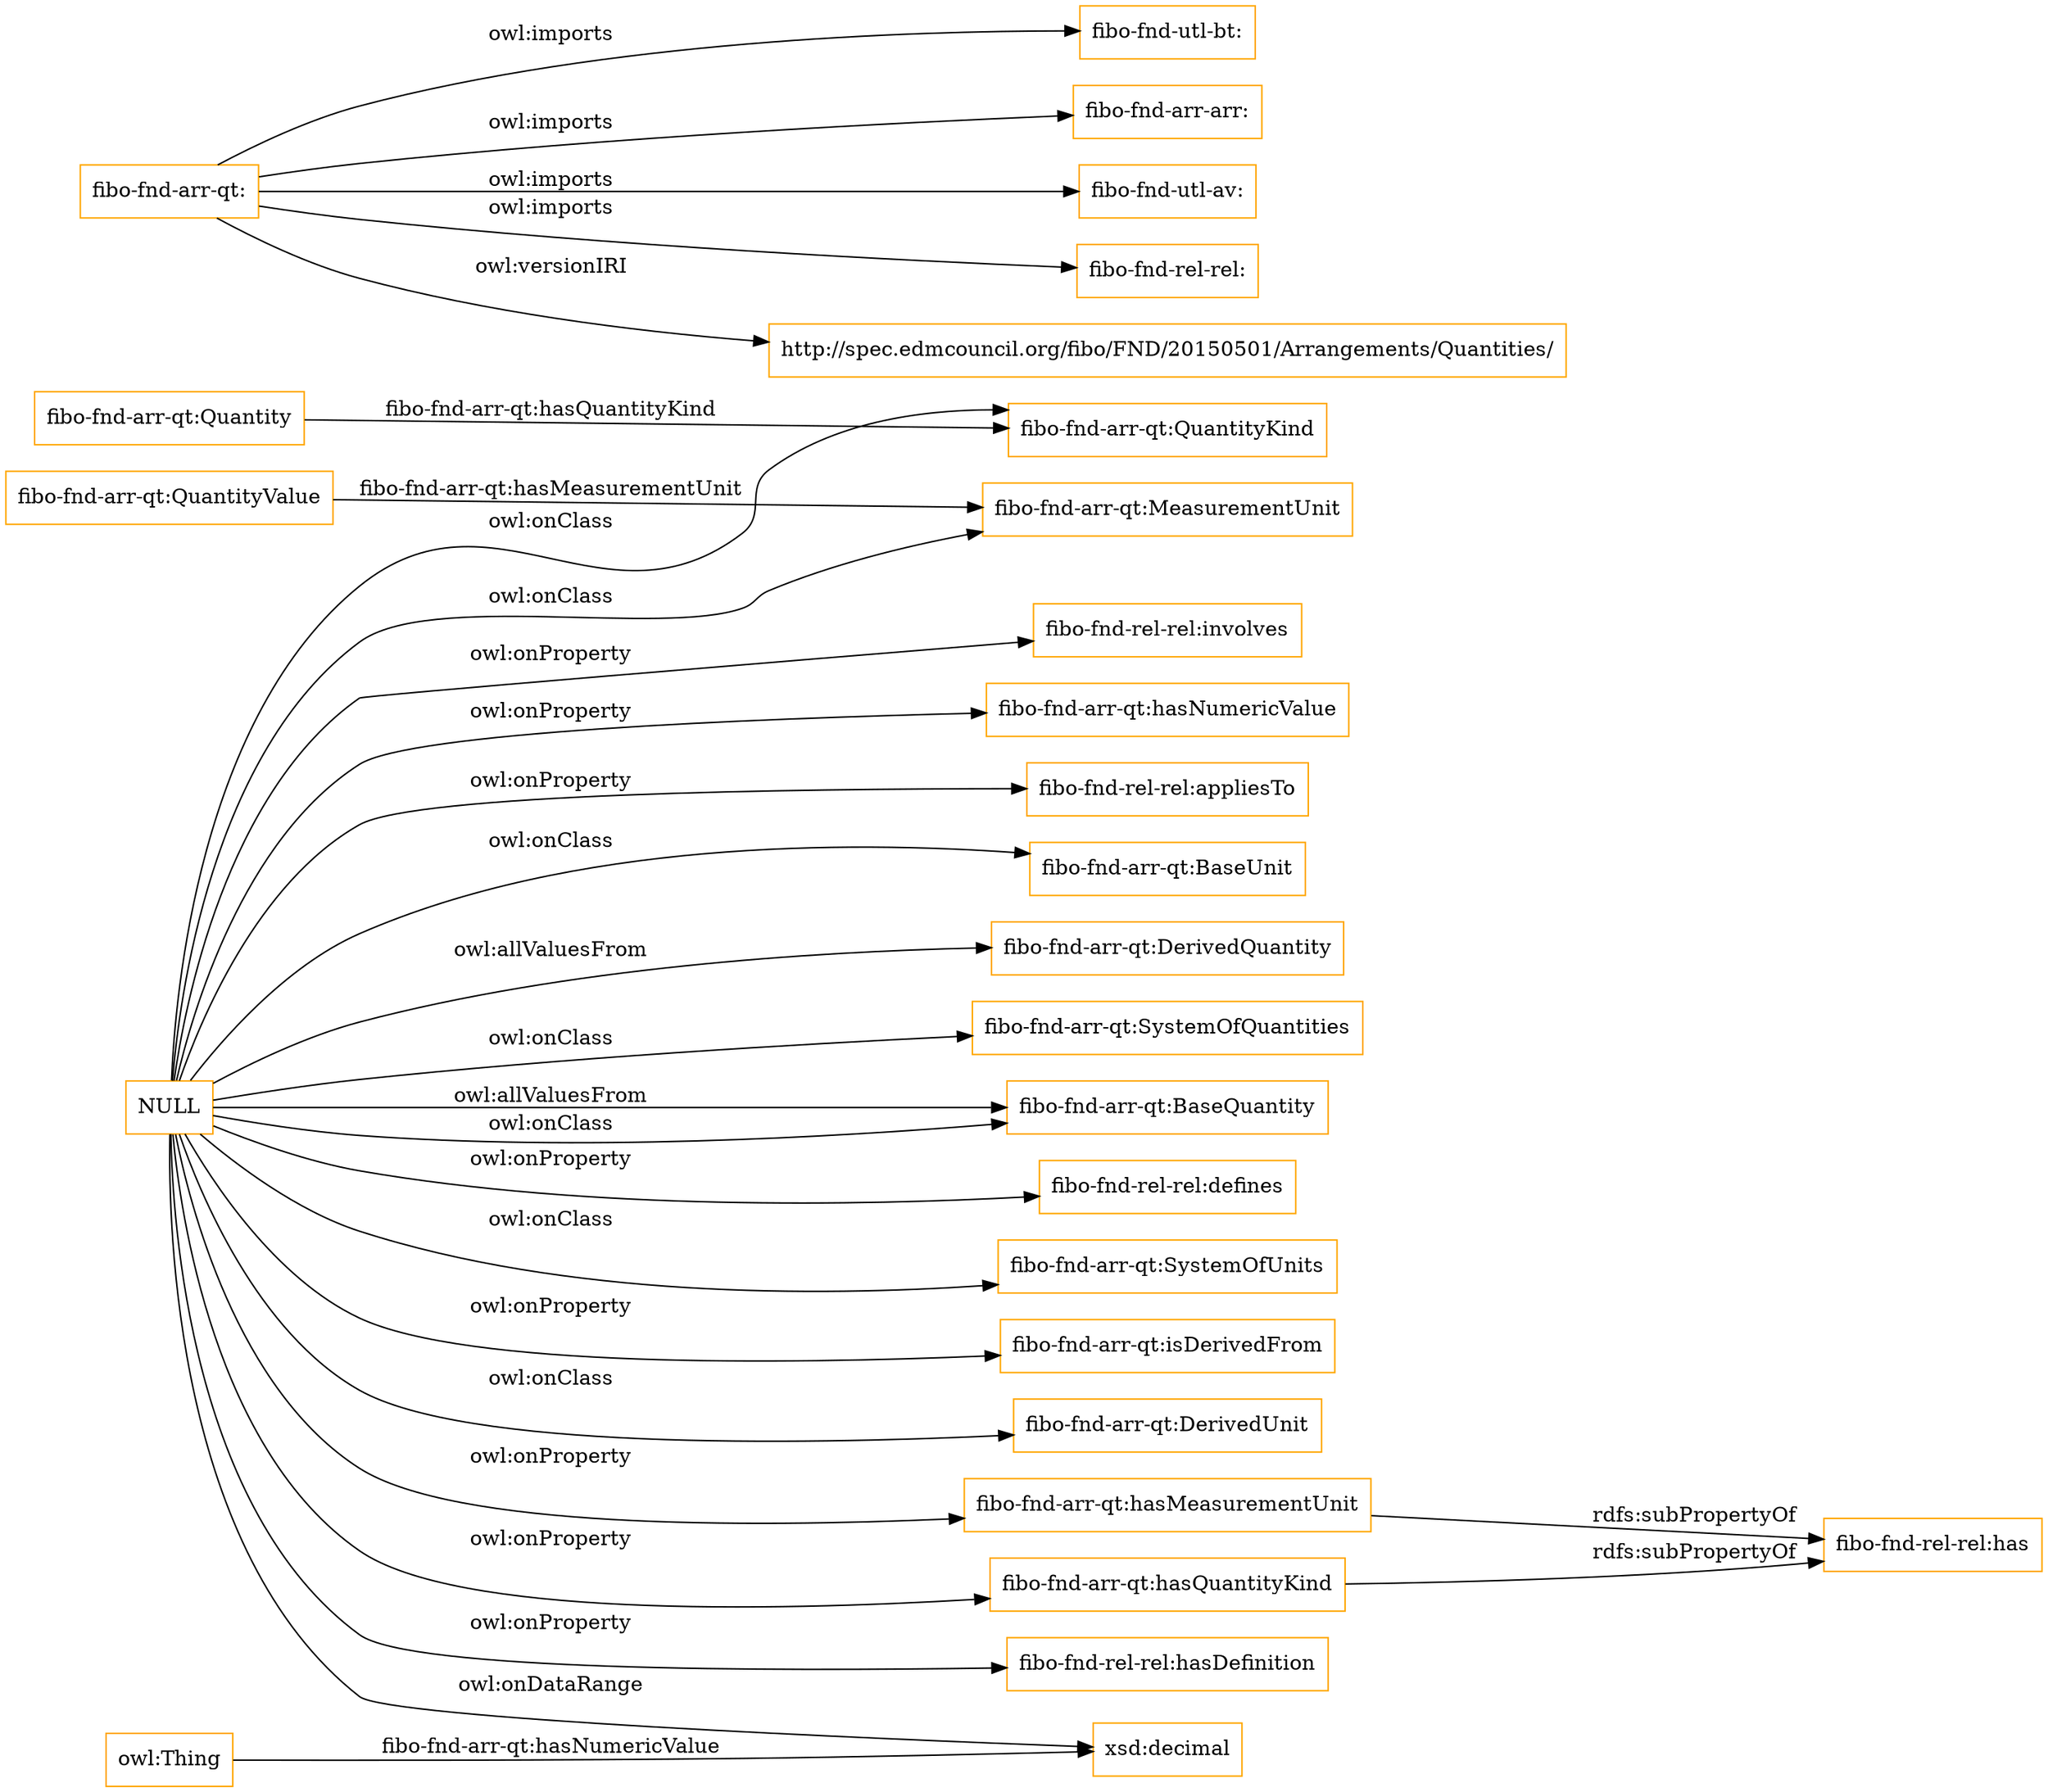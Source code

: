digraph ar2dtool_diagram { 
rankdir=LR;
size="1501"
node [shape = rectangle, color="orange"]; "fibo-fnd-arr-qt:BaseUnit" "fibo-fnd-arr-qt:DerivedQuantity" "fibo-fnd-arr-qt:Quantity" "fibo-fnd-arr-qt:SystemOfQuantities" "fibo-fnd-arr-qt:BaseQuantity" "fibo-fnd-arr-qt:QuantityKind" "fibo-fnd-arr-qt:SystemOfUnits" "fibo-fnd-arr-qt:MeasurementUnit" "fibo-fnd-arr-qt:DerivedUnit" "fibo-fnd-arr-qt:QuantityValue" ; /*classes style*/
	"fibo-fnd-arr-qt:" -> "fibo-fnd-utl-bt:" [ label = "owl:imports" ];
	"fibo-fnd-arr-qt:" -> "fibo-fnd-arr-arr:" [ label = "owl:imports" ];
	"fibo-fnd-arr-qt:" -> "fibo-fnd-utl-av:" [ label = "owl:imports" ];
	"fibo-fnd-arr-qt:" -> "fibo-fnd-rel-rel:" [ label = "owl:imports" ];
	"fibo-fnd-arr-qt:" -> "http://spec.edmcouncil.org/fibo/FND/20150501/Arrangements/Quantities/" [ label = "owl:versionIRI" ];
	"fibo-fnd-arr-qt:hasMeasurementUnit" -> "fibo-fnd-rel-rel:has" [ label = "rdfs:subPropertyOf" ];
	"NULL" -> "xsd:decimal" [ label = "owl:onDataRange" ];
	"NULL" -> "fibo-fnd-rel-rel:hasDefinition" [ label = "owl:onProperty" ];
	"NULL" -> "fibo-fnd-arr-qt:BaseUnit" [ label = "owl:onClass" ];
	"NULL" -> "fibo-fnd-arr-qt:SystemOfUnits" [ label = "owl:onClass" ];
	"NULL" -> "fibo-fnd-rel-rel:involves" [ label = "owl:onProperty" ];
	"NULL" -> "fibo-fnd-arr-qt:hasNumericValue" [ label = "owl:onProperty" ];
	"NULL" -> "fibo-fnd-arr-qt:QuantityKind" [ label = "owl:onClass" ];
	"NULL" -> "fibo-fnd-arr-qt:BaseQuantity" [ label = "owl:allValuesFrom" ];
	"NULL" -> "fibo-fnd-rel-rel:appliesTo" [ label = "owl:onProperty" ];
	"NULL" -> "fibo-fnd-arr-qt:hasQuantityKind" [ label = "owl:onProperty" ];
	"NULL" -> "fibo-fnd-rel-rel:defines" [ label = "owl:onProperty" ];
	"NULL" -> "fibo-fnd-arr-qt:BaseQuantity" [ label = "owl:onClass" ];
	"NULL" -> "fibo-fnd-arr-qt:hasMeasurementUnit" [ label = "owl:onProperty" ];
	"NULL" -> "fibo-fnd-arr-qt:DerivedUnit" [ label = "owl:onClass" ];
	"NULL" -> "fibo-fnd-arr-qt:SystemOfQuantities" [ label = "owl:onClass" ];
	"NULL" -> "fibo-fnd-arr-qt:DerivedQuantity" [ label = "owl:allValuesFrom" ];
	"NULL" -> "fibo-fnd-arr-qt:isDerivedFrom" [ label = "owl:onProperty" ];
	"NULL" -> "fibo-fnd-arr-qt:MeasurementUnit" [ label = "owl:onClass" ];
	"fibo-fnd-arr-qt:hasQuantityKind" -> "fibo-fnd-rel-rel:has" [ label = "rdfs:subPropertyOf" ];
	"fibo-fnd-arr-qt:Quantity" -> "fibo-fnd-arr-qt:QuantityKind" [ label = "fibo-fnd-arr-qt:hasQuantityKind" ];
	"fibo-fnd-arr-qt:QuantityValue" -> "fibo-fnd-arr-qt:MeasurementUnit" [ label = "fibo-fnd-arr-qt:hasMeasurementUnit" ];
	"owl:Thing" -> "xsd:decimal" [ label = "fibo-fnd-arr-qt:hasNumericValue" ];

}
